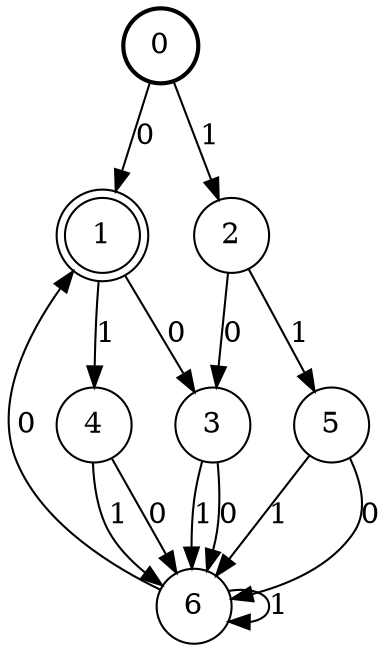 digraph Automat {
    node [shape = circle];
    0 [style = "bold"];
    0 -> 1 [label = "0"];
    0 -> 2 [label = "1"];
    1 [peripheries=2]
    1 -> 3 [label = "0"];
    1 -> 4 [label = "1"];
    2 -> 3 [label = "0"];
    2 -> 5 [label = "1"];
    3 -> 6 [label = "0"];
    3 -> 6 [label = "1"];
    4 -> 6 [label = "0"];
    4 -> 6 [label = "1"];
    5 -> 6 [label = "0"];
    5 -> 6 [label = "1"];
    6 -> 1 [label = "0"];
    6 -> 6 [label = "1"];
}
